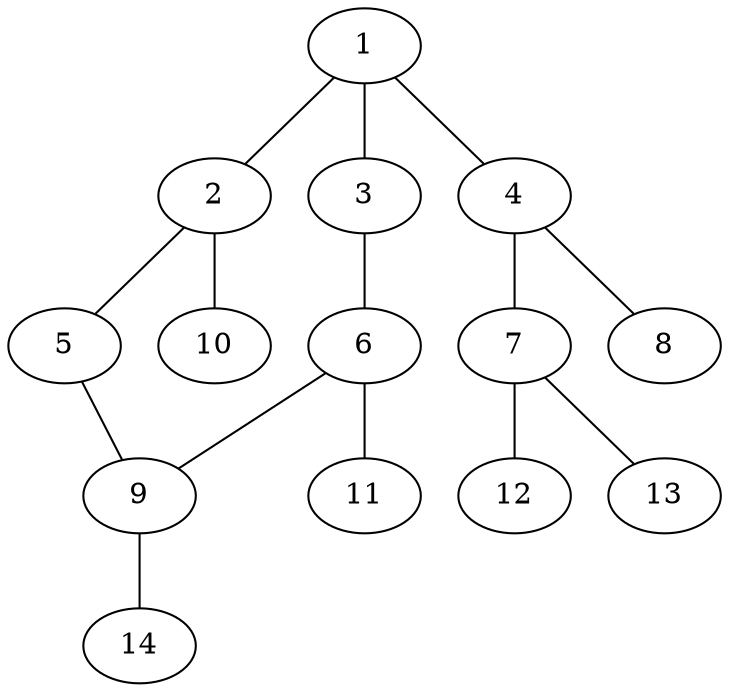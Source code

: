 graph molecule_431 {
	1	 [chem=C];
	2	 [chem=C];
	1 -- 2	 [valence=1];
	3	 [chem=N];
	1 -- 3	 [valence=2];
	4	 [chem=C];
	1 -- 4	 [valence=1];
	5	 [chem=N];
	2 -- 5	 [valence=2];
	10	 [chem=H];
	2 -- 10	 [valence=1];
	6	 [chem=C];
	3 -- 6	 [valence=1];
	7	 [chem=N];
	4 -- 7	 [valence=1];
	8	 [chem=O];
	4 -- 8	 [valence=2];
	9	 [chem=C];
	5 -- 9	 [valence=1];
	6 -- 9	 [valence=2];
	11	 [chem=H];
	6 -- 11	 [valence=1];
	12	 [chem=H];
	7 -- 12	 [valence=1];
	13	 [chem=H];
	7 -- 13	 [valence=1];
	14	 [chem=H];
	9 -- 14	 [valence=1];
}
